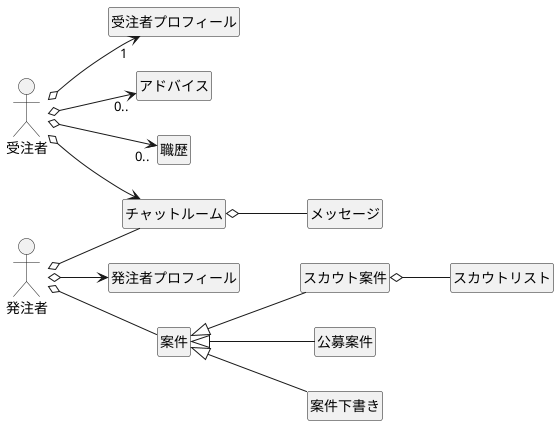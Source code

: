@startuml keisuke

left to right direction
hide circle
hide empty members

mix_actor 受注者
mix_actor 発注者
class 受注者プロフィール
class 発注者プロフィール
class アドバイス
class 職歴
class 案件
class スカウト案件
class 公募案件
class 案件下書き
class スカウトリスト
class チャットルーム
class メッセージ

受注者 o--> "1" 受注者プロフィール
受注者 o--> "0.." アドバイス
受注者 o--> "0.." 職歴
受注者 o--> チャットルーム
発注者 o--> 発注者プロフィール
発注者 o-- チャットルーム
発注者 o-- 案件
案件 <|-- 公募案件
案件 <|-- スカウト案件
案件 <|-- 案件下書き
スカウト案件 o-- スカウトリスト
チャットルーム o-- メッセージ

@enduml
